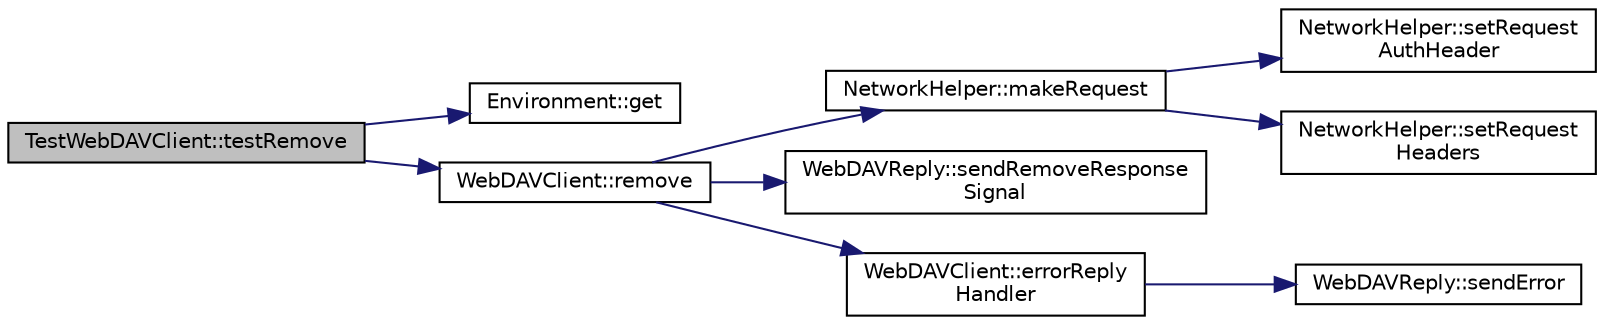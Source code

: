 digraph "TestWebDAVClient::testRemove"
{
 // INTERACTIVE_SVG=YES
 // LATEX_PDF_SIZE
  edge [fontname="Helvetica",fontsize="10",labelfontname="Helvetica",labelfontsize="10"];
  node [fontname="Helvetica",fontsize="10",shape=record];
  rankdir="LR";
  Node52 [label="TestWebDAVClient::testRemove",height=0.2,width=0.4,color="black", fillcolor="grey75", style="filled", fontcolor="black",tooltip=" "];
  Node52 -> Node53 [color="midnightblue",fontsize="10",style="solid",fontname="Helvetica"];
  Node53 [label="Environment::get",height=0.2,width=0.4,color="black", fillcolor="white", style="filled",URL="$class_environment.html#af6420761f58108184a592abf86b97632",tooltip=" "];
  Node52 -> Node54 [color="midnightblue",fontsize="10",style="solid",fontname="Helvetica"];
  Node54 [label="WebDAVClient::remove",height=0.2,width=0.4,color="black", fillcolor="white", style="filled",URL="$class_web_d_a_v_client.html#a4618e31d763ce09662253d6d8fb6e6d9",tooltip=" "];
  Node54 -> Node55 [color="midnightblue",fontsize="10",style="solid",fontname="Helvetica"];
  Node55 [label="NetworkHelper::makeRequest",height=0.2,width=0.4,color="black", fillcolor="white", style="filled",URL="$class_network_helper.html#ae02921e158bb6478658d3326dd73ad0a",tooltip=" "];
  Node55 -> Node56 [color="midnightblue",fontsize="10",style="solid",fontname="Helvetica"];
  Node56 [label="NetworkHelper::setRequest\lAuthHeader",height=0.2,width=0.4,color="black", fillcolor="white", style="filled",URL="$class_network_helper.html#a399431d07f53fe9d51de9cc8feb82870",tooltip=" "];
  Node55 -> Node57 [color="midnightblue",fontsize="10",style="solid",fontname="Helvetica"];
  Node57 [label="NetworkHelper::setRequest\lHeaders",height=0.2,width=0.4,color="black", fillcolor="white", style="filled",URL="$class_network_helper.html#acd2024e4fdc4c63c6b3d159f834a5b7d",tooltip=" "];
  Node54 -> Node58 [color="midnightblue",fontsize="10",style="solid",fontname="Helvetica"];
  Node58 [label="WebDAVReply::sendRemoveResponse\lSignal",height=0.2,width=0.4,color="black", fillcolor="white", style="filled",URL="$class_web_d_a_v_reply.html#a1cd306f670e88263c770636810060020",tooltip=" "];
  Node54 -> Node59 [color="midnightblue",fontsize="10",style="solid",fontname="Helvetica"];
  Node59 [label="WebDAVClient::errorReply\lHandler",height=0.2,width=0.4,color="black", fillcolor="white", style="filled",URL="$class_web_d_a_v_client.html#a7c55b87f2da54a454ccd736033586ae4",tooltip=" "];
  Node59 -> Node60 [color="midnightblue",fontsize="10",style="solid",fontname="Helvetica"];
  Node60 [label="WebDAVReply::sendError",height=0.2,width=0.4,color="black", fillcolor="white", style="filled",URL="$class_web_d_a_v_reply.html#af2e9887105f9555aeb6d74ca45995d7a",tooltip=" "];
}
